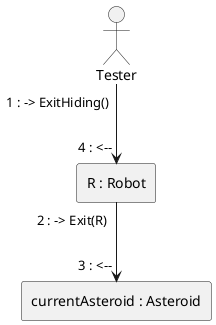 @startuml
'autonumber "0:"
skinparam linestyle ortho

actor Tester as Tester
rectangle "R : Robot" as S
rectangle "currentAsteroid : Asteroid" as ca

Tester --> S: "1 : -> ExitHiding()" "4 : <--"
S --> ca: "2 : -> Exit(R)" "3 : <--"


@enduml